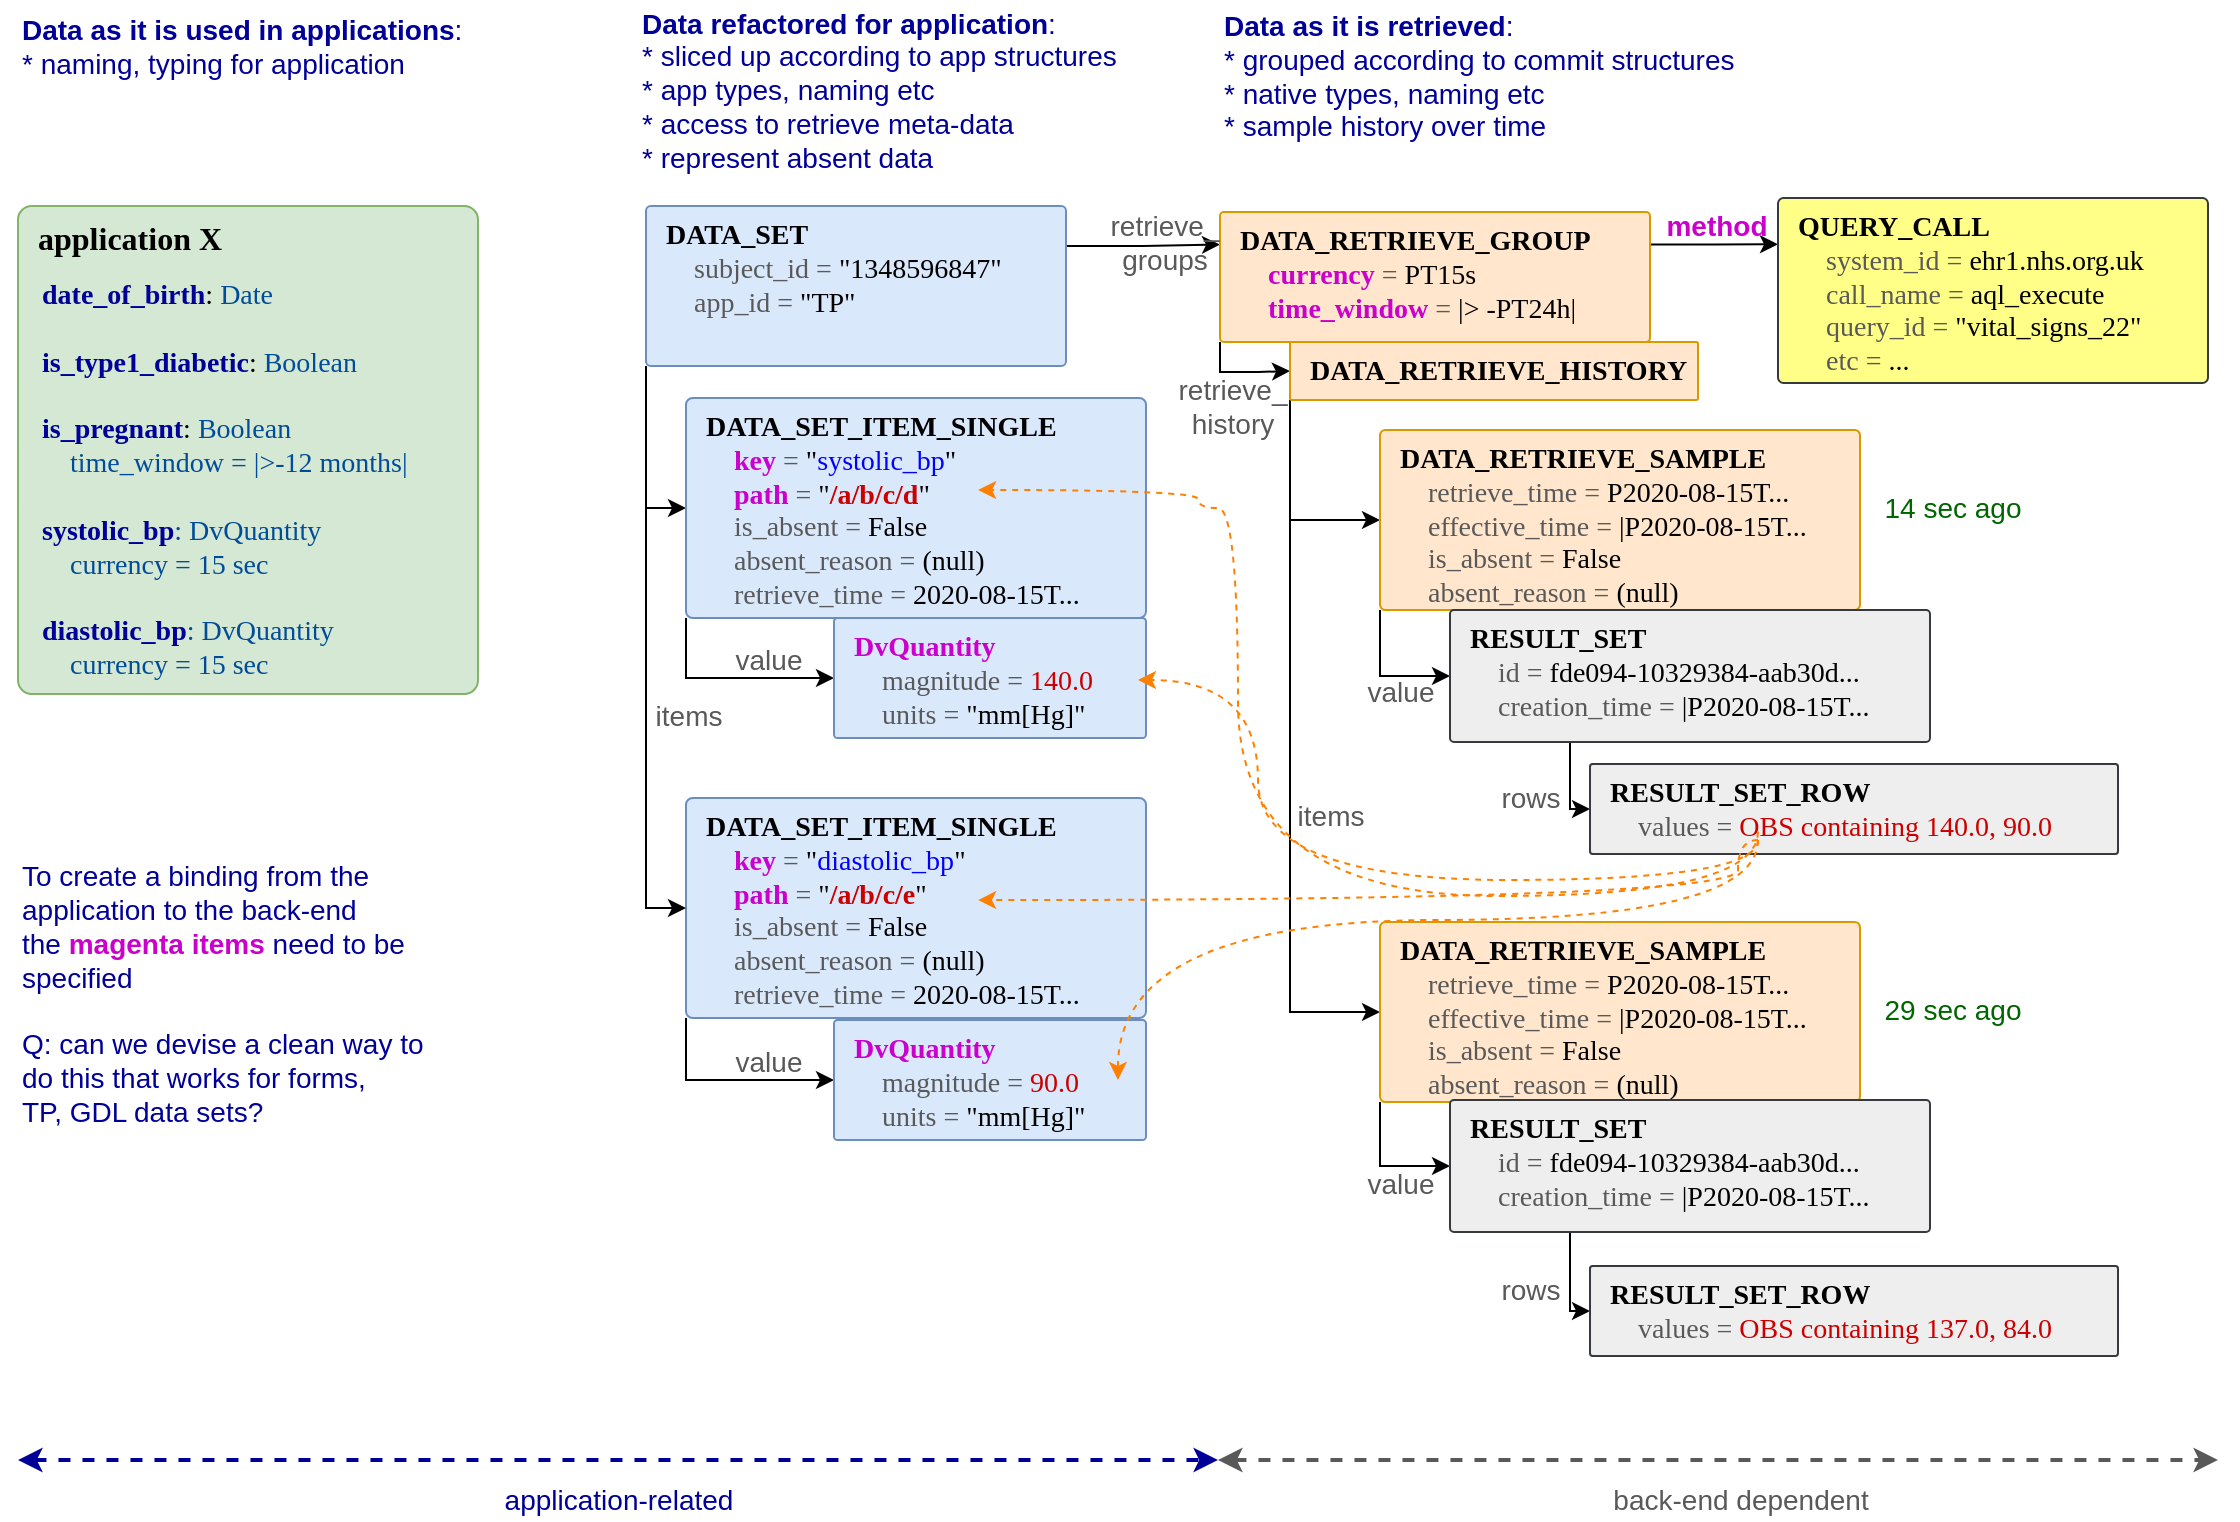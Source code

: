 <mxfile version="12.6.5" type="device"><diagram id="JLS0CaSyJWQXotCGjqV0" name="Page-1"><mxGraphModel dx="1366" dy="816" grid="1" gridSize="10" guides="1" tooltips="1" connect="1" arrows="1" fold="1" page="1" pageScale="1" pageWidth="1169" pageHeight="827" math="0" shadow="0"><root><mxCell id="0"/><mxCell id="1" parent="0"/><mxCell id="RwL-1wCenxue5Wgn5i6c-1" value="&lt;div style=&quot;text-align: center ; font-size: 16px&quot;&gt;&lt;span&gt;&lt;b&gt;application X&lt;/b&gt;&lt;/span&gt;&lt;span style=&quot;color: rgb(89 , 89 , 89)&quot;&gt;&amp;nbsp; &amp;nbsp; &amp;nbsp; &amp;nbsp;&amp;nbsp;&lt;/span&gt;&lt;span style=&quot;color: rgb(89 , 89 , 89)&quot;&gt;&amp;nbsp; &amp;nbsp; &amp;nbsp; &amp;nbsp;&lt;/span&gt;&lt;br&gt;&lt;/div&gt;" style="rounded=1;whiteSpace=wrap;html=1;fontSize=16;arcSize=3;verticalAlign=top;fillColor=#d5e8d4;strokeColor=#82b366;align=left;spacingLeft=8;fontFamily=Tahoma;" parent="1" vertex="1"><mxGeometry x="20" y="103" width="230" height="244" as="geometry"/></mxCell><mxCell id="RwL-1wCenxue5Wgn5i6c-2" value="&lt;br style=&quot;font-size: 14px&quot;&gt;&lt;div style=&quot;white-space: normal ; font-size: 14px&quot;&gt;&lt;b style=&quot;white-space: nowrap ; font-size: 14px&quot;&gt;&lt;font color=&quot;#000099&quot; style=&quot;font-size: 14px&quot;&gt;date_of_birth&lt;/font&gt;&lt;/b&gt;&lt;span style=&quot;white-space: nowrap ; font-size: 14px&quot;&gt;:&amp;nbsp;&lt;/span&gt;&lt;font color=&quot;#004c99&quot; style=&quot;white-space: nowrap ; font-size: 14px&quot;&gt;Date&lt;/font&gt;&lt;br style=&quot;font-size: 14px&quot;&gt;&lt;/div&gt;&lt;div style=&quot;white-space: normal ; font-size: 14px&quot;&gt;&lt;br style=&quot;font-size: 14px&quot;&gt;&lt;/div&gt;&lt;div style=&quot;white-space: normal ; font-size: 14px&quot;&gt;&lt;b style=&quot;white-space: nowrap ; font-size: 14px&quot;&gt;&lt;font color=&quot;#000099&quot; style=&quot;font-size: 14px&quot;&gt;is_type1_diabetic&lt;/font&gt;&lt;/b&gt;&lt;span style=&quot;white-space: nowrap ; font-size: 14px&quot;&gt;:&amp;nbsp;&lt;/span&gt;&lt;font color=&quot;#004c99&quot; style=&quot;white-space: nowrap ; font-size: 14px&quot;&gt;Boolean&lt;/font&gt;&lt;/div&gt;&lt;div style=&quot;white-space: normal ; font-size: 14px&quot;&gt;&lt;b style=&quot;white-space: nowrap&quot;&gt;&lt;font color=&quot;#000099&quot;&gt;&lt;br&gt;&lt;/font&gt;&lt;/b&gt;&lt;/div&gt;&lt;div style=&quot;white-space: normal ; font-size: 14px&quot;&gt;&lt;b style=&quot;white-space: nowrap&quot;&gt;&lt;font color=&quot;#000099&quot;&gt;is_pregnant&lt;/font&gt;&lt;/b&gt;&lt;span style=&quot;white-space: nowrap&quot;&gt;:&amp;nbsp;&lt;/span&gt;&lt;font color=&quot;#004c99&quot; style=&quot;white-space: nowrap&quot;&gt;Boolean&lt;/font&gt;&lt;br&gt;&lt;/div&gt;&lt;font style=&quot;white-space: normal ; font-size: 14px&quot;&gt;&lt;span style=&quot;white-space: nowrap ; font-size: 14px&quot;&gt;&lt;div style=&quot;font-weight: bold ; font-size: 14px&quot;&gt;&lt;div style=&quot;font-size: 14px ; font-weight: 400 ; white-space: normal&quot;&gt;&lt;font color=&quot;#004c99&quot; style=&quot;white-space: nowrap ; font-size: 14px&quot;&gt;&amp;nbsp; &amp;nbsp; time_window = |&amp;gt;-12 months|&lt;/font&gt;&lt;/div&gt;&lt;div style=&quot;font-size: 14px ; font-weight: 400 ; white-space: normal&quot;&gt;&lt;div&gt;&lt;br&gt;&lt;/div&gt;&lt;/div&gt;&lt;/div&gt;&lt;div style=&quot;font-size: 14px&quot;&gt;&lt;div style=&quot;font-weight: bold ; font-size: 14px&quot;&gt;&lt;font style=&quot;font-weight: normal ; font-size: 14px&quot; color=&quot;#000099&quot;&gt;&lt;b style=&quot;font-size: 14px&quot;&gt;systolic_bp&lt;/b&gt;&lt;/font&gt;&lt;font color=&quot;#004c99&quot; style=&quot;font-weight: normal ; font-size: 14px&quot;&gt;: DvQuantity&lt;/font&gt;&lt;br style=&quot;font-size: 14px&quot;&gt;&lt;/div&gt;&lt;div style=&quot;font-weight: bold ; font-size: 14px&quot;&gt;&lt;font color=&quot;#004c99&quot; style=&quot;font-weight: normal ; font-size: 14px&quot;&gt;&amp;nbsp; &amp;nbsp; currency = 15 sec&lt;/font&gt;&lt;/div&gt;&lt;/div&gt;&lt;div style=&quot;font-weight: bold ; font-size: 14px&quot;&gt;&lt;font color=&quot;#004c99&quot; style=&quot;font-weight: normal ; font-size: 14px&quot;&gt;&lt;br style=&quot;font-size: 14px&quot;&gt;&lt;/font&gt;&lt;/div&gt;&lt;div style=&quot;font-size: 14px&quot;&gt;&lt;b style=&quot;font-size: 14px&quot;&gt;&lt;font color=&quot;#000099&quot; style=&quot;font-size: 14px&quot;&gt;diastolic_bp&lt;/font&gt;&lt;/b&gt;&lt;font color=&quot;#004c99&quot; style=&quot;font-weight: normal ; font-size: 14px&quot;&gt;: DvQuantity&lt;/font&gt;&lt;/div&gt;&lt;div style=&quot;font-size: 14px&quot;&gt;&lt;font color=&quot;#004c99&quot; style=&quot;font-weight: normal ; font-size: 14px&quot;&gt;&amp;nbsp; &amp;nbsp; currency = 15 sec&lt;/font&gt;&lt;/div&gt;&lt;/span&gt;&lt;/font&gt;" style="text;align=left;verticalAlign=middle;resizable=0;points=[];autosize=1;html=1;fontSize=14;fontFamily=Tahoma;" parent="1" vertex="1"><mxGeometry x="30" y="117" width="230" height="230" as="geometry"/></mxCell><mxCell id="RwL-1wCenxue5Wgn5i6c-15" style="edgeStyle=orthogonalEdgeStyle;rounded=0;orthogonalLoop=1;jettySize=auto;html=1;exitX=0;exitY=1;exitDx=0;exitDy=0;entryX=0;entryY=0.5;entryDx=0;entryDy=0;fontSize=14;fontColor=#000000;" parent="1" source="RwL-1wCenxue5Wgn5i6c-3" target="RwL-1wCenxue5Wgn5i6c-5" edge="1"><mxGeometry relative="1" as="geometry"/></mxCell><mxCell id="RwL-1wCenxue5Wgn5i6c-20" style="edgeStyle=orthogonalEdgeStyle;rounded=0;orthogonalLoop=1;jettySize=auto;html=1;exitX=1;exitY=0.25;exitDx=0;exitDy=0;entryX=0;entryY=0.25;entryDx=0;entryDy=0;fontSize=14;fontColor=#000000;" parent="1" source="RwL-1wCenxue5Wgn5i6c-3" target="RwL-1wCenxue5Wgn5i6c-4" edge="1"><mxGeometry relative="1" as="geometry"/></mxCell><mxCell id="RwL-1wCenxue5Wgn5i6c-3" value="&lt;div style=&quot;font-size: 14px&quot;&gt;&lt;b&gt;DATA_SET&lt;/b&gt;&lt;br style=&quot;font-size: 14px&quot;&gt;&lt;/div&gt;&lt;div style=&quot;font-size: 14px&quot;&gt;&lt;span style=&quot;font-size: 14px&quot;&gt;&lt;font style=&quot;font-size: 14px&quot;&gt;&amp;nbsp; &amp;nbsp; &lt;font color=&quot;#595959&quot;&gt;subject_id =&lt;/font&gt; &quot;1348596847&quot;&lt;/font&gt;&lt;/span&gt;&lt;/div&gt;&lt;div style=&quot;font-size: 14px&quot;&gt;&lt;span style=&quot;font-size: 14px&quot;&gt;&lt;font style=&quot;font-size: 14px&quot;&gt;&amp;nbsp; &amp;nbsp; &lt;font color=&quot;#595959&quot;&gt;app_id =&lt;/font&gt; &quot;TP&quot;&lt;/font&gt;&lt;/span&gt;&lt;/div&gt;" style="rounded=1;whiteSpace=wrap;html=1;fontSize=14;arcSize=3;verticalAlign=top;fillColor=#dae8fc;strokeColor=#6c8ebf;align=left;spacingLeft=8;fontFamily=Tahoma;fontColor=#000000;" parent="1" vertex="1"><mxGeometry x="334" y="103" width="210" height="80" as="geometry"/></mxCell><mxCell id="RwL-1wCenxue5Wgn5i6c-44" style="edgeStyle=orthogonalEdgeStyle;rounded=0;orthogonalLoop=1;jettySize=auto;html=1;exitX=0;exitY=1;exitDx=0;exitDy=0;entryX=0;entryY=0.5;entryDx=0;entryDy=0;fontSize=14;fontColor=#006600;" parent="1" source="RwL-1wCenxue5Wgn5i6c-4" target="RwL-1wCenxue5Wgn5i6c-21" edge="1"><mxGeometry relative="1" as="geometry"><Array as="points"><mxPoint x="621" y="186"/><mxPoint x="640" y="186"/></Array></mxGeometry></mxCell><mxCell id="RwL-1wCenxue5Wgn5i6c-48" style="edgeStyle=orthogonalEdgeStyle;rounded=0;orthogonalLoop=1;jettySize=auto;html=1;exitX=1;exitY=0.25;exitDx=0;exitDy=0;entryX=0;entryY=0.25;entryDx=0;entryDy=0;fontSize=14;fontColor=#000099;" parent="1" source="RwL-1wCenxue5Wgn5i6c-4" target="RwL-1wCenxue5Wgn5i6c-47" edge="1"><mxGeometry relative="1" as="geometry"/></mxCell><mxCell id="RwL-1wCenxue5Wgn5i6c-4" value="&lt;div style=&quot;font-size: 14px&quot;&gt;&lt;span style=&quot;font-size: 14px&quot;&gt;&lt;b&gt;DATA_RETRIEVE_GROUP&lt;/b&gt;&lt;/span&gt;&lt;br style=&quot;font-size: 14px&quot;&gt;&lt;/div&gt;&lt;div style=&quot;font-size: 14px&quot;&gt;&lt;span style=&quot;font-size: 14px&quot;&gt;&amp;nbsp; &amp;nbsp;&amp;nbsp;&lt;b&gt;&lt;font color=&quot;#cc00cc&quot;&gt;currency&lt;/font&gt;&lt;/b&gt;&lt;font color=&quot;#595959&quot;&gt; =&lt;/font&gt; PT15s&lt;/span&gt;&lt;/div&gt;&lt;div style=&quot;font-size: 14px&quot;&gt;&lt;span style=&quot;font-size: 14px&quot;&gt;&amp;nbsp; &amp;nbsp; &lt;b&gt;&lt;font color=&quot;#cc00cc&quot;&gt;time_window&lt;/font&gt;&lt;/b&gt;&lt;font color=&quot;#595959&quot;&gt; =&lt;/font&gt; |&amp;gt; -PT24h|&lt;/span&gt;&lt;/div&gt;" style="rounded=1;whiteSpace=wrap;html=1;fontSize=14;arcSize=3;verticalAlign=top;fillColor=#ffe6cc;strokeColor=#d79b00;align=left;spacingLeft=8;fontFamily=Tahoma;" parent="1" vertex="1"><mxGeometry x="621" y="106" width="215" height="65" as="geometry"/></mxCell><mxCell id="RwL-1wCenxue5Wgn5i6c-7" style="edgeStyle=orthogonalEdgeStyle;rounded=0;orthogonalLoop=1;jettySize=auto;html=1;exitX=0;exitY=1;exitDx=0;exitDy=0;entryX=0;entryY=0.5;entryDx=0;entryDy=0;fontColor=#000000;" parent="1" source="RwL-1wCenxue5Wgn5i6c-5" target="RwL-1wCenxue5Wgn5i6c-6" edge="1"><mxGeometry relative="1" as="geometry"/></mxCell><mxCell id="RwL-1wCenxue5Wgn5i6c-5" value="&lt;div style=&quot;font-size: 14px&quot;&gt;&lt;font style=&quot;font-size: 14px&quot;&gt;&lt;b style=&quot;font-size: 14px&quot;&gt;DATA_SET_ITEM_SINGLE&lt;/b&gt;&lt;/font&gt;&lt;/div&gt;&lt;div style=&quot;font-size: 14px&quot;&gt;&lt;span style=&quot;font-size: 14px&quot;&gt;&amp;nbsp; &amp;nbsp; &lt;b&gt;&lt;font color=&quot;#cc00cc&quot;&gt;key&lt;/font&gt;&lt;/b&gt;&lt;font color=&quot;#595959&quot;&gt; =&lt;/font&gt; &quot;&lt;font color=&quot;#0000ff&quot;&gt;systolic_bp&lt;/font&gt;&quot;&lt;/span&gt;&lt;/div&gt;&lt;div style=&quot;font-size: 14px&quot;&gt;&lt;span style=&quot;font-size: 14px&quot;&gt;&amp;nbsp; &amp;nbsp; &lt;b&gt;&lt;font color=&quot;#cc00cc&quot;&gt;path&lt;/font&gt;&lt;/b&gt;&lt;font color=&quot;#595959&quot;&gt; =&lt;/font&gt; &quot;&lt;b&gt;&lt;font color=&quot;#cc0000&quot;&gt;/a/b/c/d&lt;/font&gt;&lt;/b&gt;&quot;&lt;/span&gt;&lt;/div&gt;&lt;div style=&quot;font-size: 14px&quot;&gt;&lt;span style=&quot;font-size: 14px&quot;&gt;&amp;nbsp; &amp;nbsp; &lt;font color=&quot;#595959&quot;&gt;is_absent =&lt;/font&gt; False&lt;/span&gt;&lt;/div&gt;&lt;div style=&quot;font-size: 14px&quot;&gt;&lt;span style=&quot;font-size: 14px&quot;&gt;&amp;nbsp; &amp;nbsp; &lt;font color=&quot;#595959&quot;&gt;absent_reason =&lt;/font&gt; (null)&lt;/span&gt;&lt;/div&gt;&lt;div style=&quot;font-size: 14px&quot;&gt;&lt;span style=&quot;font-size: 14px&quot;&gt;&amp;nbsp; &amp;nbsp; &lt;font color=&quot;#595959&quot;&gt;retrieve_time = &lt;/font&gt;2020-08-15T...&lt;/span&gt;&lt;/div&gt;" style="rounded=1;whiteSpace=wrap;html=1;fontSize=14;arcSize=3;verticalAlign=top;fillColor=#dae8fc;strokeColor=#6c8ebf;align=left;spacingLeft=8;fontFamily=Tahoma;fontStyle=0;fontColor=#000000;" parent="1" vertex="1"><mxGeometry x="354" y="199" width="230" height="110" as="geometry"/></mxCell><mxCell id="RwL-1wCenxue5Wgn5i6c-6" value="&lt;div style=&quot;font-size: 14px&quot;&gt;&lt;b style=&quot;font-size: 14px&quot;&gt;&lt;font color=&quot;#cc00cc&quot;&gt;DvQuantity&lt;/font&gt;&lt;/b&gt;&lt;/div&gt;&lt;div style=&quot;font-size: 14px&quot;&gt;&lt;span style=&quot;font-size: 14px&quot;&gt;&amp;nbsp; &amp;nbsp; &lt;font color=&quot;#595959&quot;&gt;magnitude =&lt;/font&gt; &lt;font color=&quot;#cc0000&quot;&gt;140.0&lt;/font&gt;&lt;/span&gt;&lt;/div&gt;&lt;div style=&quot;font-size: 14px&quot;&gt;&lt;span style=&quot;font-size: 14px&quot;&gt;&amp;nbsp; &amp;nbsp; &lt;font color=&quot;#595959&quot;&gt;units =&lt;/font&gt; &quot;mm[Hg]&quot;&lt;br style=&quot;font-size: 14px&quot;&gt;&lt;/span&gt;&lt;/div&gt;" style="rounded=1;whiteSpace=wrap;html=1;fontSize=14;arcSize=3;verticalAlign=top;fillColor=#dae8fc;strokeColor=#6c8ebf;align=left;spacingLeft=8;fontFamily=Tahoma;fontStyle=0;fontColor=#000000;" parent="1" vertex="1"><mxGeometry x="428" y="309" width="156" height="60" as="geometry"/></mxCell><mxCell id="RwL-1wCenxue5Wgn5i6c-8" value="value" style="text;html=1;align=center;verticalAlign=middle;resizable=0;points=[];autosize=1;fontColor=#595959;fontSize=14;" parent="1" vertex="1"><mxGeometry x="370" y="320" width="50" height="20" as="geometry"/></mxCell><mxCell id="RwL-1wCenxue5Wgn5i6c-9" style="edgeStyle=orthogonalEdgeStyle;rounded=0;orthogonalLoop=1;jettySize=auto;html=1;exitX=0;exitY=1;exitDx=0;exitDy=0;entryX=0;entryY=0.5;entryDx=0;entryDy=0;fontColor=#000000;" parent="1" source="RwL-1wCenxue5Wgn5i6c-10" target="RwL-1wCenxue5Wgn5i6c-11" edge="1"><mxGeometry relative="1" as="geometry"/></mxCell><mxCell id="RwL-1wCenxue5Wgn5i6c-10" value="&lt;div style=&quot;font-size: 14px&quot;&gt;&lt;b&gt;DATA_SET_ITEM_SINGLE&lt;/b&gt;&lt;br&gt;&lt;/div&gt;&lt;div style=&quot;font-size: 14px&quot;&gt;&lt;span style=&quot;font-size: 14px&quot;&gt;&amp;nbsp; &amp;nbsp;&amp;nbsp;&lt;/span&gt;&lt;b&gt;&lt;font color=&quot;#cc00cc&quot;&gt;key&lt;/font&gt;&lt;/b&gt;&lt;font color=&quot;#595959&quot;&gt; =&lt;/font&gt;&lt;span style=&quot;font-size: 14px&quot;&gt;&amp;nbsp;&quot;&lt;font color=&quot;#0000ff&quot;&gt;diastolic_bp&lt;/font&gt;&quot;&lt;/span&gt;&lt;/div&gt;&lt;div style=&quot;font-size: 14px&quot;&gt;&lt;span style=&quot;font-size: 14px&quot;&gt;&amp;nbsp; &amp;nbsp; &lt;b&gt;&lt;font color=&quot;#cc00cc&quot;&gt;path&lt;/font&gt;&lt;/b&gt;&lt;font color=&quot;#595959&quot;&gt; =&lt;/font&gt; &quot;&lt;/span&gt;&lt;b&gt;&lt;font color=&quot;#cc0000&quot;&gt;/a/b/c/e&lt;/font&gt;&lt;/b&gt;&lt;span style=&quot;font-size: 14px&quot;&gt;&quot;&lt;/span&gt;&lt;/div&gt;&lt;div style=&quot;font-size: 14px&quot;&gt;&lt;span style=&quot;font-size: 14px&quot;&gt;&amp;nbsp; &amp;nbsp; &lt;font color=&quot;#595959&quot;&gt;is_absent =&lt;/font&gt; False&lt;/span&gt;&lt;/div&gt;&lt;div style=&quot;font-size: 14px&quot;&gt;&lt;span style=&quot;font-size: 14px&quot;&gt;&amp;nbsp; &amp;nbsp; &lt;font color=&quot;#595959&quot;&gt;absent_reason =&lt;/font&gt; (null)&lt;/span&gt;&lt;/div&gt;&lt;div style=&quot;font-size: 14px&quot;&gt;&lt;span style=&quot;font-size: 14px&quot;&gt;&amp;nbsp; &amp;nbsp; &lt;font color=&quot;#595959&quot;&gt;retrieve_time =&lt;/font&gt; 2020-08-15T...&lt;/span&gt;&lt;/div&gt;" style="rounded=1;whiteSpace=wrap;html=1;fontSize=14;arcSize=3;verticalAlign=top;fillColor=#dae8fc;strokeColor=#6c8ebf;align=left;spacingLeft=8;fontFamily=Tahoma;fontStyle=0;fontColor=#000000;" parent="1" vertex="1"><mxGeometry x="354" y="399" width="230" height="110" as="geometry"/></mxCell><mxCell id="RwL-1wCenxue5Wgn5i6c-11" value="&lt;div style=&quot;font-size: 14px&quot;&gt;&lt;b style=&quot;font-size: 14px&quot;&gt;&lt;font color=&quot;#cc00cc&quot;&gt;DvQuantity&lt;/font&gt;&lt;/b&gt;&lt;/div&gt;&lt;div style=&quot;font-size: 14px&quot;&gt;&lt;span style=&quot;font-size: 14px&quot;&gt;&amp;nbsp; &amp;nbsp; &lt;font color=&quot;#595959&quot;&gt;magnitude =&lt;/font&gt; &lt;font color=&quot;#cc0000&quot;&gt;90.0&lt;/font&gt;&lt;/span&gt;&lt;/div&gt;&lt;div style=&quot;font-size: 14px&quot;&gt;&lt;span style=&quot;font-size: 14px&quot;&gt;&amp;nbsp; &amp;nbsp; &lt;font color=&quot;#595959&quot;&gt;units =&lt;/font&gt; &quot;mm[Hg]&quot;&lt;br style=&quot;font-size: 14px&quot;&gt;&lt;/span&gt;&lt;/div&gt;" style="rounded=1;whiteSpace=wrap;html=1;fontSize=14;arcSize=3;verticalAlign=top;fillColor=#dae8fc;strokeColor=#6c8ebf;align=left;spacingLeft=8;fontFamily=Tahoma;fontStyle=0;fontColor=#000000;" parent="1" vertex="1"><mxGeometry x="428" y="510" width="156" height="60" as="geometry"/></mxCell><mxCell id="RwL-1wCenxue5Wgn5i6c-12" value="value" style="text;html=1;align=center;verticalAlign=middle;resizable=0;points=[];autosize=1;fontColor=#595959;fontSize=14;" parent="1" vertex="1"><mxGeometry x="370" y="521" width="50" height="20" as="geometry"/></mxCell><mxCell id="RwL-1wCenxue5Wgn5i6c-16" value="items" style="text;html=1;align=center;verticalAlign=middle;resizable=0;points=[];autosize=1;fontSize=14;fontColor=#595959;" parent="1" vertex="1"><mxGeometry x="330" y="348" width="50" height="20" as="geometry"/></mxCell><mxCell id="RwL-1wCenxue5Wgn5i6c-17" style="edgeStyle=orthogonalEdgeStyle;rounded=0;orthogonalLoop=1;jettySize=auto;html=1;exitX=0;exitY=1;exitDx=0;exitDy=0;entryX=0;entryY=0.5;entryDx=0;entryDy=0;fontSize=14;fontColor=#000000;" parent="1" source="RwL-1wCenxue5Wgn5i6c-3" target="RwL-1wCenxue5Wgn5i6c-10" edge="1"><mxGeometry relative="1" as="geometry"><mxPoint x="344" y="193" as="sourcePoint"/><mxPoint x="384" y="308" as="targetPoint"/></mxGeometry></mxCell><mxCell id="RwL-1wCenxue5Wgn5i6c-39" style="edgeStyle=orthogonalEdgeStyle;rounded=0;orthogonalLoop=1;jettySize=auto;html=1;exitX=0;exitY=1;exitDx=0;exitDy=0;entryX=0;entryY=0.5;entryDx=0;entryDy=0;fontSize=14;fontColor=#000000;" parent="1" source="RwL-1wCenxue5Wgn5i6c-21" target="RwL-1wCenxue5Wgn5i6c-22" edge="1"><mxGeometry relative="1" as="geometry"/></mxCell><mxCell id="RwL-1wCenxue5Wgn5i6c-40" style="edgeStyle=orthogonalEdgeStyle;rounded=0;orthogonalLoop=1;jettySize=auto;html=1;exitX=0;exitY=1;exitDx=0;exitDy=0;entryX=0;entryY=0.5;entryDx=0;entryDy=0;fontSize=14;fontColor=#000000;" parent="1" source="RwL-1wCenxue5Wgn5i6c-21" target="RwL-1wCenxue5Wgn5i6c-33" edge="1"><mxGeometry relative="1" as="geometry"/></mxCell><mxCell id="RwL-1wCenxue5Wgn5i6c-21" value="&lt;div style=&quot;font-size: 14px&quot;&gt;&lt;span style=&quot;font-size: 14px&quot;&gt;&lt;b&gt;DATA_RETRIEVE_HISTORY&lt;/b&gt;&lt;/span&gt;&lt;/div&gt;" style="rounded=1;whiteSpace=wrap;html=1;fontSize=14;arcSize=3;verticalAlign=top;fillColor=#ffe6cc;strokeColor=#d79b00;align=left;spacingLeft=8;fontFamily=Tahoma;" parent="1" vertex="1"><mxGeometry x="656" y="171" width="204" height="29" as="geometry"/></mxCell><mxCell id="RwL-1wCenxue5Wgn5i6c-29" style="edgeStyle=orthogonalEdgeStyle;rounded=0;orthogonalLoop=1;jettySize=auto;html=1;exitX=0;exitY=1;exitDx=0;exitDy=0;entryX=0;entryY=0.5;entryDx=0;entryDy=0;fontSize=14;fontColor=#000000;" parent="1" source="RwL-1wCenxue5Wgn5i6c-22" target="RwL-1wCenxue5Wgn5i6c-23" edge="1"><mxGeometry relative="1" as="geometry"/></mxCell><mxCell id="RwL-1wCenxue5Wgn5i6c-22" value="&lt;div style=&quot;font-size: 14px&quot;&gt;&lt;span style=&quot;font-size: 14px&quot;&gt;&lt;b&gt;DATA_RETRIEVE_SAMPLE&lt;/b&gt;&lt;/span&gt;&lt;br style=&quot;font-size: 14px&quot;&gt;&lt;/div&gt;&lt;div style=&quot;font-size: 14px&quot;&gt;&lt;span style=&quot;font-size: 14px&quot;&gt;&amp;nbsp; &amp;nbsp;&amp;nbsp;&lt;font color=&quot;#595959&quot;&gt;retrieve_time =&lt;/font&gt; P2020-08-15T...&lt;/span&gt;&lt;/div&gt;&lt;div style=&quot;font-size: 14px&quot;&gt;&lt;span style=&quot;font-size: 14px&quot;&gt;&amp;nbsp; &amp;nbsp; &lt;font color=&quot;#595959&quot;&gt;effective_time =&lt;/font&gt; |P2020-08-15T...&lt;/span&gt;&lt;/div&gt;&lt;div style=&quot;font-size: 14px&quot;&gt;&lt;font color=&quot;#595959&quot;&gt;&amp;nbsp; &amp;nbsp; is_absent =&lt;/font&gt;&amp;nbsp;False&lt;/div&gt;&lt;div style=&quot;font-size: 14px&quot;&gt;&lt;font color=&quot;#595959&quot;&gt;&amp;nbsp; &amp;nbsp; absent_reason =&lt;/font&gt;&amp;nbsp;(null)&lt;br&gt;&lt;/div&gt;" style="rounded=1;whiteSpace=wrap;html=1;fontSize=14;arcSize=3;verticalAlign=top;fillColor=#ffe6cc;strokeColor=#d79b00;align=left;spacingLeft=8;fontFamily=Tahoma;" parent="1" vertex="1"><mxGeometry x="701" y="215" width="240" height="90" as="geometry"/></mxCell><mxCell id="RwL-1wCenxue5Wgn5i6c-28" style="edgeStyle=orthogonalEdgeStyle;rounded=0;orthogonalLoop=1;jettySize=auto;html=1;exitX=0.25;exitY=1;exitDx=0;exitDy=0;entryX=0;entryY=0.5;entryDx=0;entryDy=0;fontSize=14;fontColor=#000000;" parent="1" source="RwL-1wCenxue5Wgn5i6c-23" target="RwL-1wCenxue5Wgn5i6c-26" edge="1"><mxGeometry relative="1" as="geometry"><Array as="points"><mxPoint x="796" y="405"/></Array></mxGeometry></mxCell><mxCell id="RwL-1wCenxue5Wgn5i6c-23" value="&lt;div style=&quot;font-size: 14px&quot;&gt;&lt;span&gt;&lt;b&gt;RESULT_SET&lt;/b&gt;&lt;/span&gt;&lt;/div&gt;&lt;div style=&quot;font-size: 14px&quot;&gt;&lt;span&gt;&amp;nbsp; &amp;nbsp;&amp;nbsp;&lt;/span&gt;&lt;font color=&quot;#595959&quot;&gt;id =&lt;/font&gt;&lt;span&gt;&amp;nbsp;fde094-10329384-aab30d...&lt;/span&gt;&lt;br&gt;&lt;/div&gt;&lt;div style=&quot;font-size: 14px&quot;&gt;&lt;font&gt;&amp;nbsp; &amp;nbsp;&amp;nbsp;&lt;/font&gt;&lt;font color=&quot;#595959&quot;&gt;creation_time =&lt;/font&gt;&lt;span&gt; |P2020-08-15T...&lt;/span&gt;&lt;/div&gt;" style="rounded=1;whiteSpace=wrap;html=1;fontSize=14;arcSize=3;verticalAlign=top;fillColor=#eeeeee;strokeColor=#36393d;align=left;spacingLeft=8;fontFamily=Tahoma;" parent="1" vertex="1"><mxGeometry x="736" y="305" width="240" height="66" as="geometry"/></mxCell><mxCell id="RwL-1wCenxue5Wgn5i6c-26" value="&lt;div style=&quot;font-size: 14px&quot;&gt;&lt;span&gt;&lt;b&gt;RESULT_SET_ROW&lt;/b&gt;&lt;/span&gt;&lt;/div&gt;&lt;div style=&quot;font-size: 14px&quot;&gt;&amp;nbsp; &amp;nbsp;&amp;nbsp;&lt;font color=&quot;#595959&quot;&gt;values =&lt;/font&gt;&amp;nbsp;&lt;font color=&quot;#cc0000&quot;&gt;OBS containing 140.0, 90.0&lt;/font&gt;&lt;/div&gt;" style="rounded=1;whiteSpace=wrap;html=1;fontSize=14;arcSize=3;verticalAlign=top;fillColor=#eeeeee;strokeColor=#36393d;align=left;spacingLeft=8;fontFamily=Tahoma;" parent="1" vertex="1"><mxGeometry x="806" y="382" width="264" height="45" as="geometry"/></mxCell><mxCell id="RwL-1wCenxue5Wgn5i6c-30" value="value" style="text;html=1;align=center;verticalAlign=middle;resizable=0;points=[];autosize=1;fontSize=14;fontColor=#595959;" parent="1" vertex="1"><mxGeometry x="686" y="336" width="50" height="20" as="geometry"/></mxCell><mxCell id="RwL-1wCenxue5Wgn5i6c-31" value="rows" style="text;html=1;align=center;verticalAlign=middle;resizable=0;points=[];autosize=1;fontSize=14;fontColor=#595959;" parent="1" vertex="1"><mxGeometry x="756" y="389" width="40" height="20" as="geometry"/></mxCell><mxCell id="RwL-1wCenxue5Wgn5i6c-32" style="edgeStyle=orthogonalEdgeStyle;rounded=0;orthogonalLoop=1;jettySize=auto;html=1;exitX=0;exitY=1;exitDx=0;exitDy=0;entryX=0;entryY=0.5;entryDx=0;entryDy=0;fontSize=14;fontColor=#000000;" parent="1" source="RwL-1wCenxue5Wgn5i6c-33" target="RwL-1wCenxue5Wgn5i6c-35" edge="1"><mxGeometry relative="1" as="geometry"/></mxCell><mxCell id="RwL-1wCenxue5Wgn5i6c-33" value="&lt;div style=&quot;font-size: 14px&quot;&gt;&lt;span style=&quot;font-size: 14px&quot;&gt;&lt;b&gt;DATA_RETRIEVE_SAMPLE&lt;/b&gt;&lt;/span&gt;&lt;br style=&quot;font-size: 14px&quot;&gt;&lt;/div&gt;&lt;div style=&quot;font-size: 14px&quot;&gt;&lt;span style=&quot;font-size: 14px&quot;&gt;&amp;nbsp; &amp;nbsp;&amp;nbsp;&lt;font color=&quot;#595959&quot;&gt;retrieve_time =&lt;/font&gt; P2020-08-15T...&lt;/span&gt;&lt;/div&gt;&lt;div style=&quot;font-size: 14px&quot;&gt;&lt;span style=&quot;font-size: 14px&quot;&gt;&amp;nbsp; &amp;nbsp; &lt;font color=&quot;#595959&quot;&gt;effective_time =&lt;/font&gt; |P2020-08-15T...&lt;/span&gt;&lt;/div&gt;&lt;div style=&quot;font-size: 14px&quot;&gt;&lt;font color=&quot;#595959&quot;&gt;&amp;nbsp; &amp;nbsp; is_absent =&lt;/font&gt;&amp;nbsp;False&lt;/div&gt;&lt;div style=&quot;font-size: 14px&quot;&gt;&lt;font color=&quot;#595959&quot;&gt;&amp;nbsp; &amp;nbsp; absent_reason =&lt;/font&gt;&amp;nbsp;(null)&lt;br&gt;&lt;/div&gt;" style="rounded=1;whiteSpace=wrap;html=1;fontSize=14;arcSize=3;verticalAlign=top;fillColor=#ffe6cc;strokeColor=#d79b00;align=left;spacingLeft=8;fontFamily=Tahoma;" parent="1" vertex="1"><mxGeometry x="701" y="461" width="240" height="90" as="geometry"/></mxCell><mxCell id="RwL-1wCenxue5Wgn5i6c-34" style="edgeStyle=orthogonalEdgeStyle;rounded=0;orthogonalLoop=1;jettySize=auto;html=1;exitX=0.25;exitY=1;exitDx=0;exitDy=0;entryX=0;entryY=0.5;entryDx=0;entryDy=0;fontSize=14;fontColor=#000000;" parent="1" source="RwL-1wCenxue5Wgn5i6c-35" target="RwL-1wCenxue5Wgn5i6c-53" edge="1"><mxGeometry relative="1" as="geometry"><Array as="points"><mxPoint x="796" y="656"/></Array><mxPoint x="806" y="668" as="targetPoint"/></mxGeometry></mxCell><mxCell id="RwL-1wCenxue5Wgn5i6c-35" value="&lt;div style=&quot;font-size: 14px&quot;&gt;&lt;span&gt;&lt;b&gt;RESULT_SET&lt;/b&gt;&lt;/span&gt;&lt;/div&gt;&lt;div style=&quot;font-size: 14px&quot;&gt;&lt;span&gt;&amp;nbsp; &amp;nbsp;&amp;nbsp;&lt;/span&gt;&lt;font color=&quot;#595959&quot;&gt;id =&lt;/font&gt;&lt;span&gt;&amp;nbsp;fde094-10329384-aab30d...&lt;/span&gt;&lt;br&gt;&lt;/div&gt;&lt;div style=&quot;font-size: 14px&quot;&gt;&lt;font&gt;&amp;nbsp; &amp;nbsp;&amp;nbsp;&lt;/font&gt;&lt;font color=&quot;#595959&quot;&gt;creation_time =&lt;/font&gt;&lt;span&gt; |P2020-08-15T...&lt;/span&gt;&lt;/div&gt;" style="rounded=1;whiteSpace=wrap;html=1;fontSize=14;arcSize=3;verticalAlign=top;fillColor=#eeeeee;strokeColor=#36393d;align=left;spacingLeft=8;fontFamily=Tahoma;" parent="1" vertex="1"><mxGeometry x="736" y="550" width="240" height="66" as="geometry"/></mxCell><mxCell id="RwL-1wCenxue5Wgn5i6c-37" value="value" style="text;html=1;align=center;verticalAlign=middle;resizable=0;points=[];autosize=1;fontSize=14;fontColor=#595959;" parent="1" vertex="1"><mxGeometry x="686" y="582" width="50" height="20" as="geometry"/></mxCell><mxCell id="RwL-1wCenxue5Wgn5i6c-38" value="rows" style="text;html=1;align=center;verticalAlign=middle;resizable=0;points=[];autosize=1;fontSize=14;fontColor=#595959;" parent="1" vertex="1"><mxGeometry x="756" y="635" width="40" height="20" as="geometry"/></mxCell><mxCell id="RwL-1wCenxue5Wgn5i6c-41" value="items" style="text;html=1;align=center;verticalAlign=middle;resizable=0;points=[];autosize=1;fontSize=14;fontColor=#595959;" parent="1" vertex="1"><mxGeometry x="651" y="398" width="50" height="20" as="geometry"/></mxCell><mxCell id="RwL-1wCenxue5Wgn5i6c-42" value="14 sec ago" style="text;html=1;align=center;verticalAlign=middle;resizable=0;points=[];autosize=1;fontSize=14;fontColor=#006600;" parent="1" vertex="1"><mxGeometry x="947" y="244" width="80" height="20" as="geometry"/></mxCell><mxCell id="RwL-1wCenxue5Wgn5i6c-43" value="29 sec ago" style="text;html=1;align=center;verticalAlign=middle;resizable=0;points=[];autosize=1;fontSize=14;fontColor=#006600;" parent="1" vertex="1"><mxGeometry x="947" y="495" width="80" height="20" as="geometry"/></mxCell><mxCell id="RwL-1wCenxue5Wgn5i6c-45" value="retrieve_&lt;br&gt;history" style="text;html=1;align=center;verticalAlign=middle;resizable=0;points=[];autosize=1;fontSize=14;fontColor=#595959;" parent="1" vertex="1"><mxGeometry x="592" y="183" width="70" height="40" as="geometry"/></mxCell><mxCell id="RwL-1wCenxue5Wgn5i6c-46" value="&lt;b&gt;Data as it is retrieved&lt;/b&gt;:&lt;br&gt;* grouped according to commit structures&lt;br&gt;* native types, naming etc&lt;br&gt;* sample history over time" style="text;html=1;align=left;verticalAlign=middle;resizable=0;points=[];autosize=1;fontSize=14;fontColor=#000099;" parent="1" vertex="1"><mxGeometry x="621" y="3" width="270" height="70" as="geometry"/></mxCell><mxCell id="RwL-1wCenxue5Wgn5i6c-47" value="&lt;div style=&quot;font-size: 14px&quot;&gt;&lt;span&gt;&lt;b&gt;QUERY_CALL&lt;/b&gt;&lt;/span&gt;&lt;/div&gt;&lt;div style=&quot;font-size: 14px&quot;&gt;&lt;span&gt;&amp;nbsp; &amp;nbsp;&amp;nbsp;&lt;/span&gt;&lt;font color=&quot;#595959&quot;&gt;system_id =&lt;/font&gt;&lt;span&gt;&amp;nbsp;ehr1.nhs.org.uk&lt;/span&gt;&lt;br&gt;&lt;/div&gt;&lt;div style=&quot;font-size: 14px&quot;&gt;&lt;span style=&quot;font-size: 14px&quot;&gt;&amp;nbsp; &amp;nbsp; &lt;font color=&quot;#595959&quot;&gt;call_name =&lt;/font&gt; aql_execute&lt;/span&gt;&lt;/div&gt;&lt;div style=&quot;font-size: 14px&quot;&gt;&amp;nbsp; &amp;nbsp;&amp;nbsp;&lt;font color=&quot;#595959&quot;&gt;query_id =&lt;/font&gt;&amp;nbsp;&quot;vital_signs_22&quot;&lt;span style=&quot;font-size: 14px&quot;&gt;&lt;br&gt;&lt;/span&gt;&lt;/div&gt;&lt;div style=&quot;font-size: 14px&quot;&gt;&amp;nbsp; &amp;nbsp;&amp;nbsp;&lt;font color=&quot;#595959&quot;&gt;etc =&lt;/font&gt;&amp;nbsp;...&lt;br&gt;&lt;/div&gt;" style="rounded=1;whiteSpace=wrap;html=1;fontSize=14;arcSize=3;verticalAlign=top;fillColor=#ffff88;strokeColor=#36393d;align=left;spacingLeft=8;fontFamily=Tahoma;" parent="1" vertex="1"><mxGeometry x="900" y="99" width="215" height="92.5" as="geometry"/></mxCell><mxCell id="RwL-1wCenxue5Wgn5i6c-49" value="&lt;b&gt;&lt;font color=&quot;#cc00cc&quot;&gt;method&lt;/font&gt;&lt;/b&gt;" style="text;html=1;align=center;verticalAlign=middle;resizable=0;points=[];autosize=1;fontSize=14;fontColor=#1A1A1A;" parent="1" vertex="1"><mxGeometry x="834" y="103" width="70" height="20" as="geometry"/></mxCell><mxCell id="RwL-1wCenxue5Wgn5i6c-50" value="retrieve_&lt;br&gt;groups" style="text;html=1;align=center;verticalAlign=middle;resizable=0;points=[];autosize=1;fontSize=14;fontColor=#595959;" parent="1" vertex="1"><mxGeometry x="558" y="101" width="70" height="40" as="geometry"/></mxCell><mxCell id="RwL-1wCenxue5Wgn5i6c-51" value="&lt;b&gt;Data refactored for application&lt;/b&gt;:&lt;br&gt;* sliced up according to app structures&lt;br&gt;* app types, naming etc&lt;br&gt;* access to retrieve meta-data&lt;br&gt;* represent absent data" style="text;html=1;align=left;verticalAlign=middle;resizable=0;points=[];autosize=1;fontSize=14;fontColor=#000099;" parent="1" vertex="1"><mxGeometry x="330" width="250" height="90" as="geometry"/></mxCell><mxCell id="RwL-1wCenxue5Wgn5i6c-52" value="&lt;b&gt;Data as it is used in applications&lt;/b&gt;:&lt;br&gt;* naming, typing for application" style="text;html=1;align=left;verticalAlign=middle;resizable=0;points=[];autosize=1;fontSize=14;fontColor=#000099;" parent="1" vertex="1"><mxGeometry x="20" y="3" width="250" height="40" as="geometry"/></mxCell><mxCell id="RwL-1wCenxue5Wgn5i6c-53" value="&lt;div style=&quot;font-size: 14px&quot;&gt;&lt;span&gt;&lt;b&gt;RESULT_SET_ROW&lt;/b&gt;&lt;/span&gt;&lt;/div&gt;&lt;div style=&quot;font-size: 14px&quot;&gt;&amp;nbsp; &amp;nbsp;&amp;nbsp;&lt;font color=&quot;#595959&quot;&gt;values =&lt;/font&gt;&amp;nbsp;&lt;font color=&quot;#cc0000&quot;&gt;OBS containing 137.0, 84.0&lt;/font&gt;&lt;/div&gt;" style="rounded=1;whiteSpace=wrap;html=1;fontSize=14;arcSize=3;verticalAlign=top;fillColor=#eeeeee;strokeColor=#36393d;align=left;spacingLeft=8;fontFamily=Tahoma;" parent="1" vertex="1"><mxGeometry x="806" y="633" width="264" height="45" as="geometry"/></mxCell><mxCell id="RwL-1wCenxue5Wgn5i6c-54" style="edgeStyle=orthogonalEdgeStyle;rounded=0;orthogonalLoop=1;jettySize=auto;html=1;exitX=0.318;exitY=0.751;exitDx=0;exitDy=0;fontSize=14;fontColor=#1A1A1A;curved=1;exitPerimeter=0;dashed=1;strokeColor=#FF8000;entryX=0.635;entryY=0.418;entryDx=0;entryDy=0;entryPerimeter=0;" parent="1" source="RwL-1wCenxue5Wgn5i6c-26" target="RwL-1wCenxue5Wgn5i6c-5" edge="1"><mxGeometry relative="1" as="geometry"><Array as="points"><mxPoint x="630" y="448"/><mxPoint x="630" y="254"/><mxPoint x="610" y="254"/><mxPoint x="610" y="245"/></Array></mxGeometry></mxCell><mxCell id="RwL-1wCenxue5Wgn5i6c-60" value="" style="endArrow=classic;startArrow=classic;html=1;dashed=1;strokeColor=#595959;fontSize=14;fontColor=#1A1A1A;strokeWidth=2;" parent="1" edge="1"><mxGeometry width="50" height="50" relative="1" as="geometry"><mxPoint x="620" y="730" as="sourcePoint"/><mxPoint x="1120" y="730" as="targetPoint"/></mxGeometry></mxCell><mxCell id="RwL-1wCenxue5Wgn5i6c-61" value="back-end dependent" style="text;html=1;align=center;verticalAlign=middle;resizable=0;points=[];autosize=1;fontSize=14;fontColor=#595959;" parent="1" vertex="1"><mxGeometry x="811" y="740" width="140" height="20" as="geometry"/></mxCell><mxCell id="RwL-1wCenxue5Wgn5i6c-62" value="" style="endArrow=classic;startArrow=classic;html=1;dashed=1;strokeColor=#000099;fontSize=14;fontColor=#1A1A1A;strokeWidth=2;" parent="1" edge="1"><mxGeometry width="50" height="50" relative="1" as="geometry"><mxPoint x="20" y="730" as="sourcePoint"/><mxPoint x="620" y="730" as="targetPoint"/></mxGeometry></mxCell><mxCell id="RwL-1wCenxue5Wgn5i6c-63" value="application-related" style="text;html=1;align=center;verticalAlign=middle;resizable=0;points=[];autosize=1;fontSize=14;fontColor=#000099;" parent="1" vertex="1"><mxGeometry x="255" y="740" width="130" height="20" as="geometry"/></mxCell><mxCell id="RwL-1wCenxue5Wgn5i6c-64" style="edgeStyle=orthogonalEdgeStyle;rounded=0;orthogonalLoop=1;jettySize=auto;html=1;fontSize=14;fontColor=#1A1A1A;curved=1;dashed=1;strokeColor=#FF8000;" parent="1" edge="1"><mxGeometry relative="1" as="geometry"><mxPoint x="890" y="420" as="sourcePoint"/><mxPoint x="580" y="340" as="targetPoint"/><Array as="points"><mxPoint x="890" y="440"/><mxPoint x="640" y="440"/><mxPoint x="640" y="340"/></Array></mxGeometry></mxCell><mxCell id="RwL-1wCenxue5Wgn5i6c-65" style="edgeStyle=orthogonalEdgeStyle;rounded=0;orthogonalLoop=1;jettySize=auto;html=1;fontSize=14;fontColor=#1A1A1A;curved=1;dashed=1;strokeColor=#FF8000;entryX=0.635;entryY=0.464;entryDx=0;entryDy=0;entryPerimeter=0;" parent="1" target="RwL-1wCenxue5Wgn5i6c-10" edge="1"><mxGeometry relative="1" as="geometry"><mxPoint x="890" y="420" as="sourcePoint"/><mxPoint x="590" y="350" as="targetPoint"/><Array as="points"><mxPoint x="880" y="420"/><mxPoint x="880" y="450"/></Array></mxGeometry></mxCell><mxCell id="RwL-1wCenxue5Wgn5i6c-66" style="edgeStyle=orthogonalEdgeStyle;rounded=0;orthogonalLoop=1;jettySize=auto;html=1;fontSize=14;fontColor=#1A1A1A;curved=1;dashed=1;strokeColor=#FF8000;entryX=0.91;entryY=0.5;entryDx=0;entryDy=0;entryPerimeter=0;" parent="1" target="RwL-1wCenxue5Wgn5i6c-11" edge="1"><mxGeometry relative="1" as="geometry"><mxPoint x="890" y="420" as="sourcePoint"/><mxPoint x="510.05" y="460.04" as="targetPoint"/><Array as="points"><mxPoint x="890" y="460"/><mxPoint x="570" y="460"/></Array></mxGeometry></mxCell><mxCell id="RwL-1wCenxue5Wgn5i6c-67" value="To create a binding from the &lt;br&gt;application to the back-end&lt;br&gt;the &lt;b&gt;&lt;font color=&quot;#cc00cc&quot;&gt;magenta items&lt;/font&gt;&lt;/b&gt; need to be&lt;br&gt;specified&lt;br&gt;&lt;br&gt;Q: can we devise a clean way to&amp;nbsp;&lt;br&gt;do this that works for forms,&amp;nbsp;&lt;br&gt;TP, GDL data sets?" style="text;html=1;align=left;verticalAlign=middle;resizable=0;points=[];autosize=1;fontSize=14;fontColor=#000099;" parent="1" vertex="1"><mxGeometry x="20" y="427" width="220" height="140" as="geometry"/></mxCell></root></mxGraphModel></diagram></mxfile>
